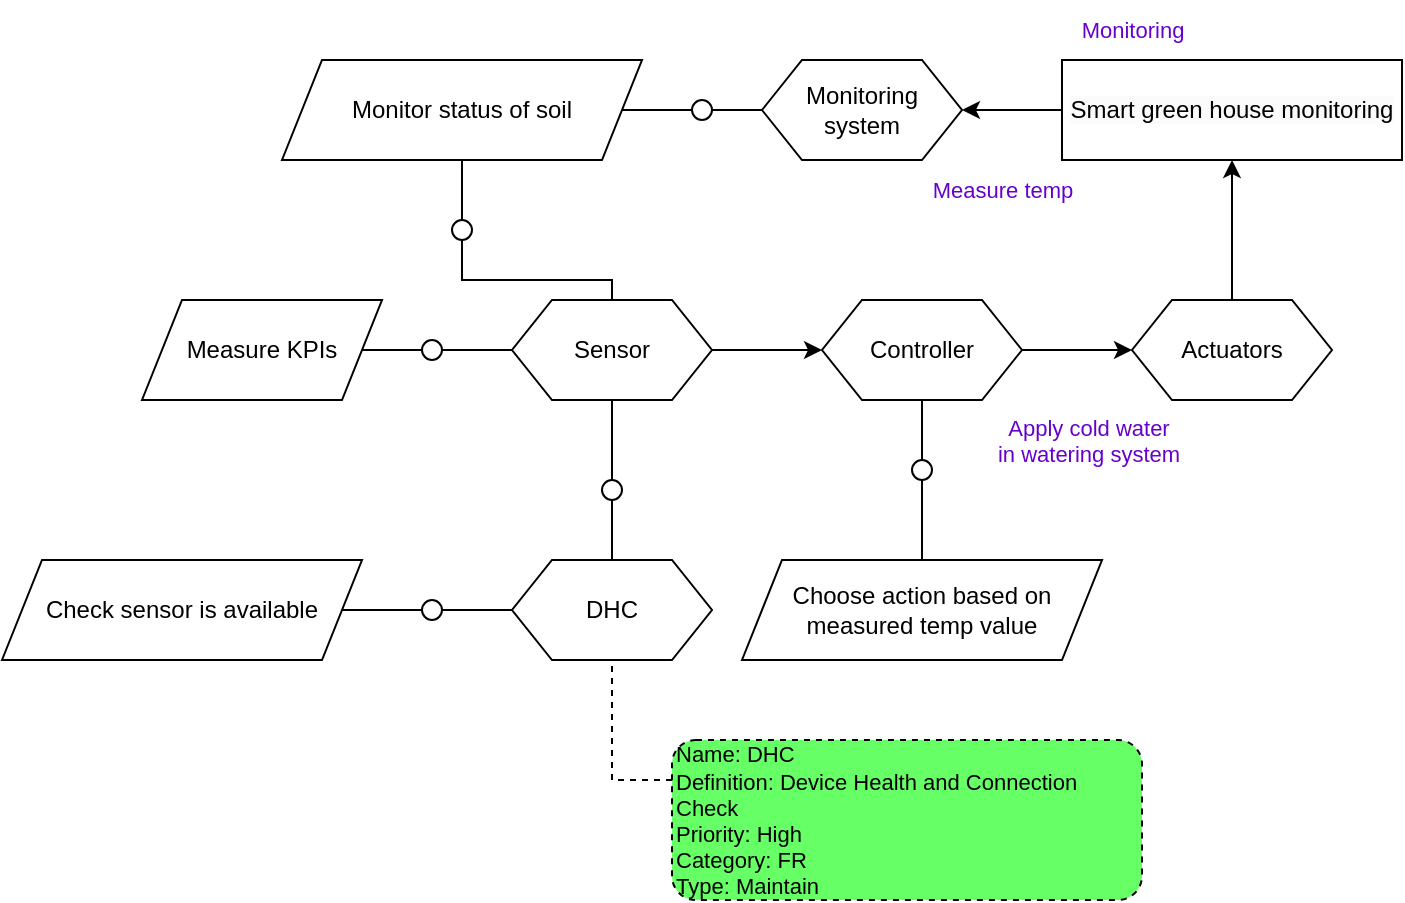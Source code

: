 <mxfile version="24.6.5" type="device">
  <diagram name="Page-1" id="iE0h_F90TXYF1HSEsnaa">
    <mxGraphModel dx="979" dy="548" grid="1" gridSize="10" guides="1" tooltips="1" connect="1" arrows="1" fold="1" page="1" pageScale="1" pageWidth="850" pageHeight="1100" math="0" shadow="0">
      <root>
        <mxCell id="0" />
        <mxCell id="1" parent="0" />
        <mxCell id="Np-iJ-vwZRwEJkUX_ZlG-17" value="" style="edgeStyle=orthogonalEdgeStyle;rounded=0;orthogonalLoop=1;jettySize=auto;html=1;endArrow=none;endFill=0;" parent="1" source="Np-iJ-vwZRwEJkUX_ZlG-39" target="Np-iJ-vwZRwEJkUX_ZlG-2" edge="1">
          <mxGeometry relative="1" as="geometry" />
        </mxCell>
        <mxCell id="Np-iJ-vwZRwEJkUX_ZlG-1" value="Monitor status of soil" style="shape=parallelogram;perimeter=parallelogramPerimeter;whiteSpace=wrap;html=1;fixedSize=1;" parent="1" vertex="1">
          <mxGeometry x="210" y="130" width="180" height="50" as="geometry" />
        </mxCell>
        <mxCell id="Np-iJ-vwZRwEJkUX_ZlG-18" value="" style="edgeStyle=orthogonalEdgeStyle;rounded=0;orthogonalLoop=1;jettySize=auto;html=1;endArrow=none;endFill=0;startArrow=classic;startFill=1;" parent="1" source="Np-iJ-vwZRwEJkUX_ZlG-2" target="Np-iJ-vwZRwEJkUX_ZlG-4" edge="1">
          <mxGeometry relative="1" as="geometry" />
        </mxCell>
        <mxCell id="Np-iJ-vwZRwEJkUX_ZlG-2" value="Monitoring&lt;div&gt;system&lt;/div&gt;" style="shape=hexagon;perimeter=hexagonPerimeter2;whiteSpace=wrap;html=1;fixedSize=1;" parent="1" vertex="1">
          <mxGeometry x="450" y="130" width="100" height="50" as="geometry" />
        </mxCell>
        <mxCell id="Np-iJ-vwZRwEJkUX_ZlG-4" value="&lt;span style=&quot;color: rgb(0, 0, 0); font-family: Helvetica; font-size: 12px; font-style: normal; font-variant-ligatures: normal; font-variant-caps: normal; font-weight: 400; letter-spacing: normal; orphans: 2; text-align: center; text-indent: 0px; text-transform: none; widows: 2; word-spacing: 0px; -webkit-text-stroke-width: 0px; white-space: normal; background-color: rgb(251, 251, 251); text-decoration-thickness: initial; text-decoration-style: initial; text-decoration-color: initial; display: inline !important; float: none;&quot;&gt;Smart green house monitoring&lt;/span&gt;" style="rounded=0;whiteSpace=wrap;html=1;" parent="1" vertex="1">
          <mxGeometry x="600" y="130" width="170" height="50" as="geometry" />
        </mxCell>
        <mxCell id="Np-iJ-vwZRwEJkUX_ZlG-21" value="" style="edgeStyle=orthogonalEdgeStyle;rounded=0;orthogonalLoop=1;jettySize=auto;html=1;" parent="1" source="Np-iJ-vwZRwEJkUX_ZlG-5" target="Np-iJ-vwZRwEJkUX_ZlG-13" edge="1">
          <mxGeometry relative="1" as="geometry" />
        </mxCell>
        <mxCell id="Np-iJ-vwZRwEJkUX_ZlG-5" value="Controller" style="shape=hexagon;perimeter=hexagonPerimeter2;whiteSpace=wrap;html=1;fixedSize=1;" parent="1" vertex="1">
          <mxGeometry x="480" y="250" width="100" height="50" as="geometry" />
        </mxCell>
        <mxCell id="Np-iJ-vwZRwEJkUX_ZlG-16" style="edgeStyle=orthogonalEdgeStyle;rounded=0;orthogonalLoop=1;jettySize=auto;html=1;entryX=0.5;entryY=1;entryDx=0;entryDy=0;endArrow=none;endFill=0;" parent="1" source="Np-iJ-vwZRwEJkUX_ZlG-37" target="Np-iJ-vwZRwEJkUX_ZlG-1" edge="1">
          <mxGeometry relative="1" as="geometry">
            <Array as="points">
              <mxPoint x="300" y="215" />
            </Array>
          </mxGeometry>
        </mxCell>
        <mxCell id="Np-iJ-vwZRwEJkUX_ZlG-20" value="" style="edgeStyle=orthogonalEdgeStyle;rounded=0;orthogonalLoop=1;jettySize=auto;html=1;" parent="1" source="Np-iJ-vwZRwEJkUX_ZlG-6" target="Np-iJ-vwZRwEJkUX_ZlG-5" edge="1">
          <mxGeometry relative="1" as="geometry" />
        </mxCell>
        <mxCell id="Np-iJ-vwZRwEJkUX_ZlG-25" value="" style="edgeStyle=orthogonalEdgeStyle;rounded=0;orthogonalLoop=1;jettySize=auto;html=1;endArrow=none;endFill=0;" parent="1" source="Np-iJ-vwZRwEJkUX_ZlG-27" target="Np-iJ-vwZRwEJkUX_ZlG-11" edge="1">
          <mxGeometry relative="1" as="geometry" />
        </mxCell>
        <mxCell id="Np-iJ-vwZRwEJkUX_ZlG-6" value="Sensor" style="shape=hexagon;perimeter=hexagonPerimeter2;whiteSpace=wrap;html=1;fixedSize=1;" parent="1" vertex="1">
          <mxGeometry x="325" y="250" width="100" height="50" as="geometry" />
        </mxCell>
        <mxCell id="Np-iJ-vwZRwEJkUX_ZlG-15" style="edgeStyle=orthogonalEdgeStyle;rounded=0;orthogonalLoop=1;jettySize=auto;html=1;entryX=0;entryY=0.5;entryDx=0;entryDy=0;endArrow=none;endFill=0;" parent="1" source="Np-iJ-vwZRwEJkUX_ZlG-32" target="Np-iJ-vwZRwEJkUX_ZlG-6" edge="1">
          <mxGeometry relative="1" as="geometry" />
        </mxCell>
        <mxCell id="Np-iJ-vwZRwEJkUX_ZlG-7" value="Measure KPIs" style="shape=parallelogram;perimeter=parallelogramPerimeter;whiteSpace=wrap;html=1;fixedSize=1;" parent="1" vertex="1">
          <mxGeometry x="140" y="250" width="120" height="50" as="geometry" />
        </mxCell>
        <mxCell id="Np-iJ-vwZRwEJkUX_ZlG-23" value="" style="edgeStyle=orthogonalEdgeStyle;rounded=0;orthogonalLoop=1;jettySize=auto;html=1;endArrow=none;endFill=0;" parent="1" source="Np-iJ-vwZRwEJkUX_ZlG-29" target="Np-iJ-vwZRwEJkUX_ZlG-11" edge="1">
          <mxGeometry relative="1" as="geometry" />
        </mxCell>
        <mxCell id="Np-iJ-vwZRwEJkUX_ZlG-9" value="Check sensor is available" style="shape=parallelogram;perimeter=parallelogramPerimeter;whiteSpace=wrap;html=1;fixedSize=1;" parent="1" vertex="1">
          <mxGeometry x="70" y="380" width="180" height="50" as="geometry" />
        </mxCell>
        <mxCell id="Np-iJ-vwZRwEJkUX_ZlG-11" value="DHC" style="shape=hexagon;perimeter=hexagonPerimeter2;whiteSpace=wrap;html=1;fixedSize=1;" parent="1" vertex="1">
          <mxGeometry x="325" y="380" width="100" height="50" as="geometry" />
        </mxCell>
        <mxCell id="Np-iJ-vwZRwEJkUX_ZlG-26" style="edgeStyle=orthogonalEdgeStyle;rounded=0;orthogonalLoop=1;jettySize=auto;html=1;entryX=0.5;entryY=1;entryDx=0;entryDy=0;dashed=1;endArrow=none;endFill=0;" parent="1" source="Np-iJ-vwZRwEJkUX_ZlG-12" target="Np-iJ-vwZRwEJkUX_ZlG-11" edge="1">
          <mxGeometry relative="1" as="geometry">
            <Array as="points">
              <mxPoint x="375" y="490" />
            </Array>
          </mxGeometry>
        </mxCell>
        <mxCell id="Np-iJ-vwZRwEJkUX_ZlG-12" value="&lt;font style=&quot;font-size: 11px;&quot;&gt;Name: DHC&lt;/font&gt;&lt;div style=&quot;font-size: 11px;&quot;&gt;&lt;font style=&quot;font-size: 11px;&quot;&gt;Definition: Device Health and Connection Check&lt;/font&gt;&lt;/div&gt;&lt;div style=&quot;font-size: 11px;&quot;&gt;&lt;font style=&quot;font-size: 11px;&quot;&gt;Priority: High&lt;/font&gt;&lt;/div&gt;&lt;div style=&quot;font-size: 11px;&quot;&gt;&lt;font style=&quot;font-size: 11px;&quot;&gt;Category: FR&lt;/font&gt;&lt;/div&gt;&lt;div style=&quot;font-size: 11px;&quot;&gt;&lt;font style=&quot;font-size: 11px;&quot;&gt;Type: Maintain&lt;/font&gt;&lt;/div&gt;" style="rounded=1;whiteSpace=wrap;html=1;dashed=1;fillColor=#66FF66;align=left;" parent="1" vertex="1">
          <mxGeometry x="405" y="470" width="235" height="80" as="geometry" />
        </mxCell>
        <mxCell id="Np-iJ-vwZRwEJkUX_ZlG-19" value="" style="edgeStyle=orthogonalEdgeStyle;rounded=0;orthogonalLoop=1;jettySize=auto;html=1;" parent="1" source="Np-iJ-vwZRwEJkUX_ZlG-13" target="Np-iJ-vwZRwEJkUX_ZlG-4" edge="1">
          <mxGeometry relative="1" as="geometry" />
        </mxCell>
        <mxCell id="Np-iJ-vwZRwEJkUX_ZlG-13" value="Actuators" style="shape=hexagon;perimeter=hexagonPerimeter2;whiteSpace=wrap;html=1;fixedSize=1;" parent="1" vertex="1">
          <mxGeometry x="635" y="250" width="100" height="50" as="geometry" />
        </mxCell>
        <mxCell id="Np-iJ-vwZRwEJkUX_ZlG-22" style="edgeStyle=orthogonalEdgeStyle;rounded=0;orthogonalLoop=1;jettySize=auto;html=1;endArrow=none;endFill=0;" parent="1" source="Np-iJ-vwZRwEJkUX_ZlG-44" target="Np-iJ-vwZRwEJkUX_ZlG-5" edge="1">
          <mxGeometry relative="1" as="geometry" />
        </mxCell>
        <mxCell id="Np-iJ-vwZRwEJkUX_ZlG-14" value="Choose action based on measured temp value" style="shape=parallelogram;perimeter=parallelogramPerimeter;whiteSpace=wrap;html=1;fixedSize=1;" parent="1" vertex="1">
          <mxGeometry x="440" y="380" width="180" height="50" as="geometry" />
        </mxCell>
        <mxCell id="Np-iJ-vwZRwEJkUX_ZlG-28" value="" style="edgeStyle=orthogonalEdgeStyle;rounded=0;orthogonalLoop=1;jettySize=auto;html=1;endArrow=none;endFill=0;" parent="1" source="Np-iJ-vwZRwEJkUX_ZlG-6" target="Np-iJ-vwZRwEJkUX_ZlG-27" edge="1">
          <mxGeometry relative="1" as="geometry">
            <mxPoint x="375" y="300" as="sourcePoint" />
            <mxPoint x="375" y="380" as="targetPoint" />
          </mxGeometry>
        </mxCell>
        <mxCell id="Np-iJ-vwZRwEJkUX_ZlG-27" value="" style="ellipse;whiteSpace=wrap;html=1;aspect=fixed;" parent="1" vertex="1">
          <mxGeometry x="370" y="340" width="10" height="10" as="geometry" />
        </mxCell>
        <mxCell id="Np-iJ-vwZRwEJkUX_ZlG-31" value="" style="edgeStyle=orthogonalEdgeStyle;rounded=0;orthogonalLoop=1;jettySize=auto;html=1;endArrow=none;endFill=0;" parent="1" source="Np-iJ-vwZRwEJkUX_ZlG-9" target="Np-iJ-vwZRwEJkUX_ZlG-29" edge="1">
          <mxGeometry relative="1" as="geometry">
            <mxPoint x="240" y="405" as="sourcePoint" />
            <mxPoint x="325" y="405" as="targetPoint" />
          </mxGeometry>
        </mxCell>
        <mxCell id="Np-iJ-vwZRwEJkUX_ZlG-29" value="" style="ellipse;whiteSpace=wrap;html=1;aspect=fixed;" parent="1" vertex="1">
          <mxGeometry x="280" y="400" width="10" height="10" as="geometry" />
        </mxCell>
        <mxCell id="Np-iJ-vwZRwEJkUX_ZlG-33" value="" style="edgeStyle=orthogonalEdgeStyle;rounded=0;orthogonalLoop=1;jettySize=auto;html=1;entryX=0;entryY=0.5;entryDx=0;entryDy=0;endArrow=none;endFill=0;" parent="1" source="Np-iJ-vwZRwEJkUX_ZlG-7" target="Np-iJ-vwZRwEJkUX_ZlG-32" edge="1">
          <mxGeometry relative="1" as="geometry">
            <mxPoint x="250" y="275" as="sourcePoint" />
            <mxPoint x="325" y="275" as="targetPoint" />
          </mxGeometry>
        </mxCell>
        <mxCell id="Np-iJ-vwZRwEJkUX_ZlG-32" value="" style="ellipse;whiteSpace=wrap;html=1;aspect=fixed;" parent="1" vertex="1">
          <mxGeometry x="280" y="270" width="10" height="10" as="geometry" />
        </mxCell>
        <mxCell id="Np-iJ-vwZRwEJkUX_ZlG-38" value="" style="edgeStyle=orthogonalEdgeStyle;rounded=0;orthogonalLoop=1;jettySize=auto;html=1;entryX=0.5;entryY=1;entryDx=0;entryDy=0;endArrow=none;endFill=0;" parent="1" source="Np-iJ-vwZRwEJkUX_ZlG-6" target="Np-iJ-vwZRwEJkUX_ZlG-37" edge="1">
          <mxGeometry relative="1" as="geometry">
            <mxPoint x="375" y="250" as="sourcePoint" />
            <mxPoint x="300" y="180" as="targetPoint" />
            <Array as="points">
              <mxPoint x="375" y="240" />
              <mxPoint x="300" y="240" />
            </Array>
          </mxGeometry>
        </mxCell>
        <mxCell id="Np-iJ-vwZRwEJkUX_ZlG-37" value="" style="ellipse;whiteSpace=wrap;html=1;aspect=fixed;" parent="1" vertex="1">
          <mxGeometry x="295" y="210" width="10" height="10" as="geometry" />
        </mxCell>
        <mxCell id="Np-iJ-vwZRwEJkUX_ZlG-40" value="" style="edgeStyle=orthogonalEdgeStyle;rounded=0;orthogonalLoop=1;jettySize=auto;html=1;endArrow=none;endFill=0;" parent="1" source="Np-iJ-vwZRwEJkUX_ZlG-1" target="Np-iJ-vwZRwEJkUX_ZlG-39" edge="1">
          <mxGeometry relative="1" as="geometry">
            <mxPoint x="380" y="155" as="sourcePoint" />
            <mxPoint x="450" y="155" as="targetPoint" />
          </mxGeometry>
        </mxCell>
        <mxCell id="Np-iJ-vwZRwEJkUX_ZlG-39" value="" style="ellipse;whiteSpace=wrap;html=1;aspect=fixed;" parent="1" vertex="1">
          <mxGeometry x="415" y="150" width="10" height="10" as="geometry" />
        </mxCell>
        <mxCell id="Np-iJ-vwZRwEJkUX_ZlG-41" value="&lt;font color=&quot;#6600cc&quot; style=&quot;font-size: 11px;&quot;&gt;Measure temp&lt;/font&gt;" style="text;html=1;align=center;verticalAlign=middle;resizable=0;points=[];autosize=1;strokeColor=none;fillColor=none;" parent="1" vertex="1">
          <mxGeometry x="525" y="180" width="90" height="30" as="geometry" />
        </mxCell>
        <mxCell id="Np-iJ-vwZRwEJkUX_ZlG-42" value="&lt;font color=&quot;#6600cc&quot; style=&quot;font-size: 11px;&quot;&gt;Monitoring&lt;/font&gt;" style="text;html=1;align=center;verticalAlign=middle;resizable=0;points=[];autosize=1;strokeColor=none;fillColor=none;" parent="1" vertex="1">
          <mxGeometry x="600" y="100" width="70" height="30" as="geometry" />
        </mxCell>
        <mxCell id="Np-iJ-vwZRwEJkUX_ZlG-43" value="&lt;font style=&quot;font-size: 11px;&quot; color=&quot;#6600cc&quot;&gt;Apply cold water&lt;/font&gt;&lt;div style=&quot;font-size: 11px;&quot;&gt;&lt;font style=&quot;font-size: 11px;&quot; color=&quot;#6600cc&quot;&gt;in watering system&lt;/font&gt;&lt;/div&gt;" style="text;html=1;align=center;verticalAlign=middle;resizable=0;points=[];autosize=1;strokeColor=none;fillColor=none;" parent="1" vertex="1">
          <mxGeometry x="558" y="300" width="110" height="40" as="geometry" />
        </mxCell>
        <mxCell id="Np-iJ-vwZRwEJkUX_ZlG-45" value="" style="edgeStyle=orthogonalEdgeStyle;rounded=0;orthogonalLoop=1;jettySize=auto;html=1;endArrow=none;endFill=0;" parent="1" source="Np-iJ-vwZRwEJkUX_ZlG-14" target="Np-iJ-vwZRwEJkUX_ZlG-44" edge="1">
          <mxGeometry relative="1" as="geometry">
            <mxPoint x="530" y="380" as="sourcePoint" />
            <mxPoint x="530" y="300" as="targetPoint" />
          </mxGeometry>
        </mxCell>
        <mxCell id="Np-iJ-vwZRwEJkUX_ZlG-44" value="" style="ellipse;whiteSpace=wrap;html=1;aspect=fixed;" parent="1" vertex="1">
          <mxGeometry x="525" y="330" width="10" height="10" as="geometry" />
        </mxCell>
      </root>
    </mxGraphModel>
  </diagram>
</mxfile>
